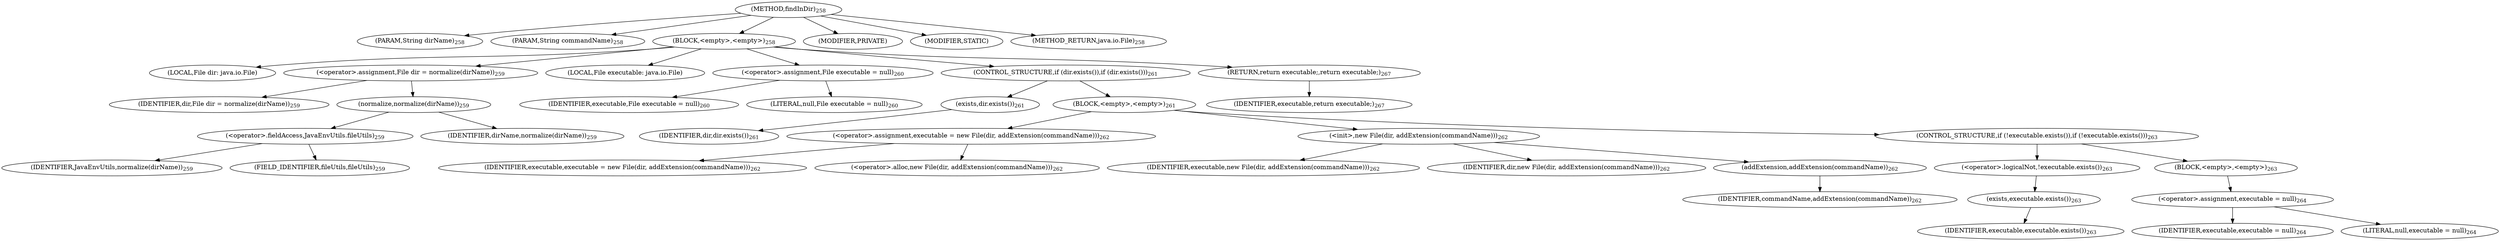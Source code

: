 digraph "findInDir" {  
"212" [label = <(METHOD,findInDir)<SUB>258</SUB>> ]
"213" [label = <(PARAM,String dirName)<SUB>258</SUB>> ]
"214" [label = <(PARAM,String commandName)<SUB>258</SUB>> ]
"215" [label = <(BLOCK,&lt;empty&gt;,&lt;empty&gt;)<SUB>258</SUB>> ]
"216" [label = <(LOCAL,File dir: java.io.File)> ]
"217" [label = <(&lt;operator&gt;.assignment,File dir = normalize(dirName))<SUB>259</SUB>> ]
"218" [label = <(IDENTIFIER,dir,File dir = normalize(dirName))<SUB>259</SUB>> ]
"219" [label = <(normalize,normalize(dirName))<SUB>259</SUB>> ]
"220" [label = <(&lt;operator&gt;.fieldAccess,JavaEnvUtils.fileUtils)<SUB>259</SUB>> ]
"221" [label = <(IDENTIFIER,JavaEnvUtils,normalize(dirName))<SUB>259</SUB>> ]
"222" [label = <(FIELD_IDENTIFIER,fileUtils,fileUtils)<SUB>259</SUB>> ]
"223" [label = <(IDENTIFIER,dirName,normalize(dirName))<SUB>259</SUB>> ]
"4" [label = <(LOCAL,File executable: java.io.File)> ]
"224" [label = <(&lt;operator&gt;.assignment,File executable = null)<SUB>260</SUB>> ]
"225" [label = <(IDENTIFIER,executable,File executable = null)<SUB>260</SUB>> ]
"226" [label = <(LITERAL,null,File executable = null)<SUB>260</SUB>> ]
"227" [label = <(CONTROL_STRUCTURE,if (dir.exists()),if (dir.exists()))<SUB>261</SUB>> ]
"228" [label = <(exists,dir.exists())<SUB>261</SUB>> ]
"229" [label = <(IDENTIFIER,dir,dir.exists())<SUB>261</SUB>> ]
"230" [label = <(BLOCK,&lt;empty&gt;,&lt;empty&gt;)<SUB>261</SUB>> ]
"231" [label = <(&lt;operator&gt;.assignment,executable = new File(dir, addExtension(commandName)))<SUB>262</SUB>> ]
"232" [label = <(IDENTIFIER,executable,executable = new File(dir, addExtension(commandName)))<SUB>262</SUB>> ]
"233" [label = <(&lt;operator&gt;.alloc,new File(dir, addExtension(commandName)))<SUB>262</SUB>> ]
"234" [label = <(&lt;init&gt;,new File(dir, addExtension(commandName)))<SUB>262</SUB>> ]
"3" [label = <(IDENTIFIER,executable,new File(dir, addExtension(commandName)))<SUB>262</SUB>> ]
"235" [label = <(IDENTIFIER,dir,new File(dir, addExtension(commandName)))<SUB>262</SUB>> ]
"236" [label = <(addExtension,addExtension(commandName))<SUB>262</SUB>> ]
"237" [label = <(IDENTIFIER,commandName,addExtension(commandName))<SUB>262</SUB>> ]
"238" [label = <(CONTROL_STRUCTURE,if (!executable.exists()),if (!executable.exists()))<SUB>263</SUB>> ]
"239" [label = <(&lt;operator&gt;.logicalNot,!executable.exists())<SUB>263</SUB>> ]
"240" [label = <(exists,executable.exists())<SUB>263</SUB>> ]
"241" [label = <(IDENTIFIER,executable,executable.exists())<SUB>263</SUB>> ]
"242" [label = <(BLOCK,&lt;empty&gt;,&lt;empty&gt;)<SUB>263</SUB>> ]
"243" [label = <(&lt;operator&gt;.assignment,executable = null)<SUB>264</SUB>> ]
"244" [label = <(IDENTIFIER,executable,executable = null)<SUB>264</SUB>> ]
"245" [label = <(LITERAL,null,executable = null)<SUB>264</SUB>> ]
"246" [label = <(RETURN,return executable;,return executable;)<SUB>267</SUB>> ]
"247" [label = <(IDENTIFIER,executable,return executable;)<SUB>267</SUB>> ]
"248" [label = <(MODIFIER,PRIVATE)> ]
"249" [label = <(MODIFIER,STATIC)> ]
"250" [label = <(METHOD_RETURN,java.io.File)<SUB>258</SUB>> ]
  "212" -> "213" 
  "212" -> "214" 
  "212" -> "215" 
  "212" -> "248" 
  "212" -> "249" 
  "212" -> "250" 
  "215" -> "216" 
  "215" -> "217" 
  "215" -> "4" 
  "215" -> "224" 
  "215" -> "227" 
  "215" -> "246" 
  "217" -> "218" 
  "217" -> "219" 
  "219" -> "220" 
  "219" -> "223" 
  "220" -> "221" 
  "220" -> "222" 
  "224" -> "225" 
  "224" -> "226" 
  "227" -> "228" 
  "227" -> "230" 
  "228" -> "229" 
  "230" -> "231" 
  "230" -> "234" 
  "230" -> "238" 
  "231" -> "232" 
  "231" -> "233" 
  "234" -> "3" 
  "234" -> "235" 
  "234" -> "236" 
  "236" -> "237" 
  "238" -> "239" 
  "238" -> "242" 
  "239" -> "240" 
  "240" -> "241" 
  "242" -> "243" 
  "243" -> "244" 
  "243" -> "245" 
  "246" -> "247" 
}
